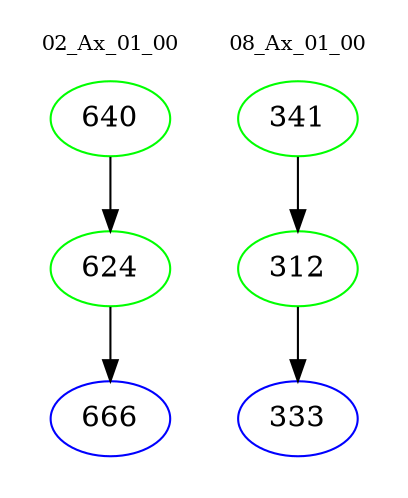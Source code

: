 digraph{
subgraph cluster_0 {
color = white
label = "02_Ax_01_00";
fontsize=10;
T0_640 [label="640", color="green"]
T0_640 -> T0_624 [color="black"]
T0_624 [label="624", color="green"]
T0_624 -> T0_666 [color="black"]
T0_666 [label="666", color="blue"]
}
subgraph cluster_1 {
color = white
label = "08_Ax_01_00";
fontsize=10;
T1_341 [label="341", color="green"]
T1_341 -> T1_312 [color="black"]
T1_312 [label="312", color="green"]
T1_312 -> T1_333 [color="black"]
T1_333 [label="333", color="blue"]
}
}
